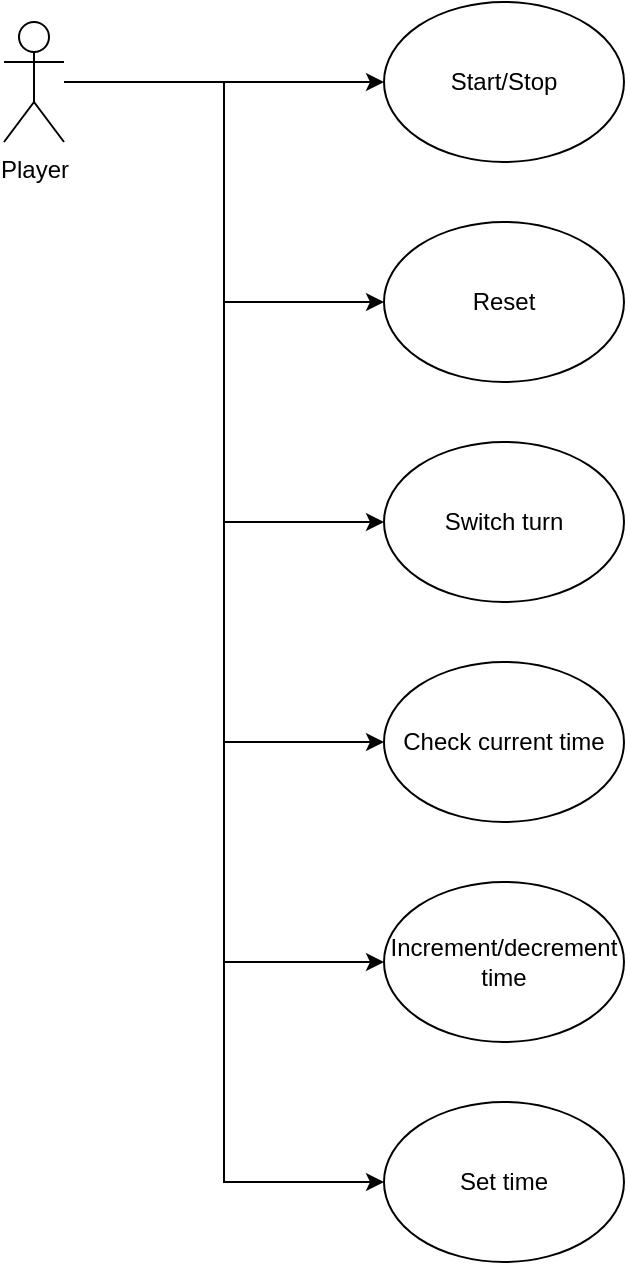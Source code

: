 <mxfile version="12.5.5" type="device"><diagram name="Page-1" id="929967ad-93f9-6ef4-fab6-5d389245f69c"><mxGraphModel dx="920" dy="512" grid="1" gridSize="10" guides="1" tooltips="1" connect="1" arrows="1" fold="1" page="1" pageScale="1.5" pageWidth="1169" pageHeight="826" background="none" math="0" shadow="0"><root><mxCell id="0" style=";html=1;"/><mxCell id="1" style=";html=1;" parent="0"/><mxCell id="MxOxpborI0DXrxtKBwIu-10" style="edgeStyle=orthogonalEdgeStyle;rounded=0;orthogonalLoop=1;jettySize=auto;html=1;entryX=0;entryY=0.5;entryDx=0;entryDy=0;" edge="1" parent="1" source="MxOxpborI0DXrxtKBwIu-1" target="MxOxpborI0DXrxtKBwIu-7"><mxGeometry relative="1" as="geometry"/></mxCell><mxCell id="MxOxpborI0DXrxtKBwIu-11" style="edgeStyle=orthogonalEdgeStyle;rounded=0;orthogonalLoop=1;jettySize=auto;html=1;entryX=0;entryY=0.5;entryDx=0;entryDy=0;" edge="1" parent="1" source="MxOxpborI0DXrxtKBwIu-1" target="MxOxpborI0DXrxtKBwIu-6"><mxGeometry relative="1" as="geometry"/></mxCell><mxCell id="MxOxpborI0DXrxtKBwIu-15" style="edgeStyle=orthogonalEdgeStyle;rounded=0;orthogonalLoop=1;jettySize=auto;html=1;entryX=0;entryY=0.5;entryDx=0;entryDy=0;" edge="1" parent="1" source="MxOxpborI0DXrxtKBwIu-1" target="MxOxpborI0DXrxtKBwIu-14"><mxGeometry relative="1" as="geometry"/></mxCell><mxCell id="MxOxpborI0DXrxtKBwIu-18" style="edgeStyle=orthogonalEdgeStyle;rounded=0;orthogonalLoop=1;jettySize=auto;html=1;entryX=0;entryY=0.5;entryDx=0;entryDy=0;" edge="1" parent="1" source="MxOxpborI0DXrxtKBwIu-1" target="MxOxpborI0DXrxtKBwIu-17"><mxGeometry relative="1" as="geometry"/></mxCell><mxCell id="MxOxpborI0DXrxtKBwIu-21" style="edgeStyle=orthogonalEdgeStyle;rounded=0;orthogonalLoop=1;jettySize=auto;html=1;entryX=0;entryY=0.5;entryDx=0;entryDy=0;" edge="1" parent="1" source="MxOxpborI0DXrxtKBwIu-1" target="MxOxpborI0DXrxtKBwIu-19"><mxGeometry relative="1" as="geometry"/></mxCell><mxCell id="MxOxpborI0DXrxtKBwIu-24" style="edgeStyle=orthogonalEdgeStyle;rounded=0;orthogonalLoop=1;jettySize=auto;html=1;entryX=0;entryY=0.5;entryDx=0;entryDy=0;" edge="1" parent="1" source="MxOxpborI0DXrxtKBwIu-1" target="MxOxpborI0DXrxtKBwIu-23"><mxGeometry relative="1" as="geometry"/></mxCell><mxCell id="MxOxpborI0DXrxtKBwIu-1" value="Player" style="shape=umlActor;verticalLabelPosition=bottom;labelBackgroundColor=#ffffff;verticalAlign=top;html=1;outlineConnect=0;" vertex="1" parent="1"><mxGeometry x="20" y="30" width="30" height="60" as="geometry"/></mxCell><mxCell id="MxOxpborI0DXrxtKBwIu-6" value="Start/Stop" style="ellipse;whiteSpace=wrap;html=1;" vertex="1" parent="1"><mxGeometry x="210" y="20" width="120" height="80" as="geometry"/></mxCell><mxCell id="MxOxpborI0DXrxtKBwIu-7" value="Reset" style="ellipse;whiteSpace=wrap;html=1;" vertex="1" parent="1"><mxGeometry x="210" y="130" width="120" height="80" as="geometry"/></mxCell><mxCell id="MxOxpborI0DXrxtKBwIu-14" value="Check current time" style="ellipse;whiteSpace=wrap;html=1;" vertex="1" parent="1"><mxGeometry x="210" y="350" width="120" height="80" as="geometry"/></mxCell><mxCell id="MxOxpborI0DXrxtKBwIu-17" value="Increment/decrement time" style="ellipse;whiteSpace=wrap;html=1;" vertex="1" parent="1"><mxGeometry x="210" y="460" width="120" height="80" as="geometry"/></mxCell><mxCell id="MxOxpborI0DXrxtKBwIu-19" value="Set time" style="ellipse;whiteSpace=wrap;html=1;" vertex="1" parent="1"><mxGeometry x="210" y="570" width="120" height="80" as="geometry"/></mxCell><mxCell id="MxOxpborI0DXrxtKBwIu-23" value="Switch turn" style="ellipse;whiteSpace=wrap;html=1;" vertex="1" parent="1"><mxGeometry x="210" y="240" width="120" height="80" as="geometry"/></mxCell></root></mxGraphModel></diagram></mxfile>